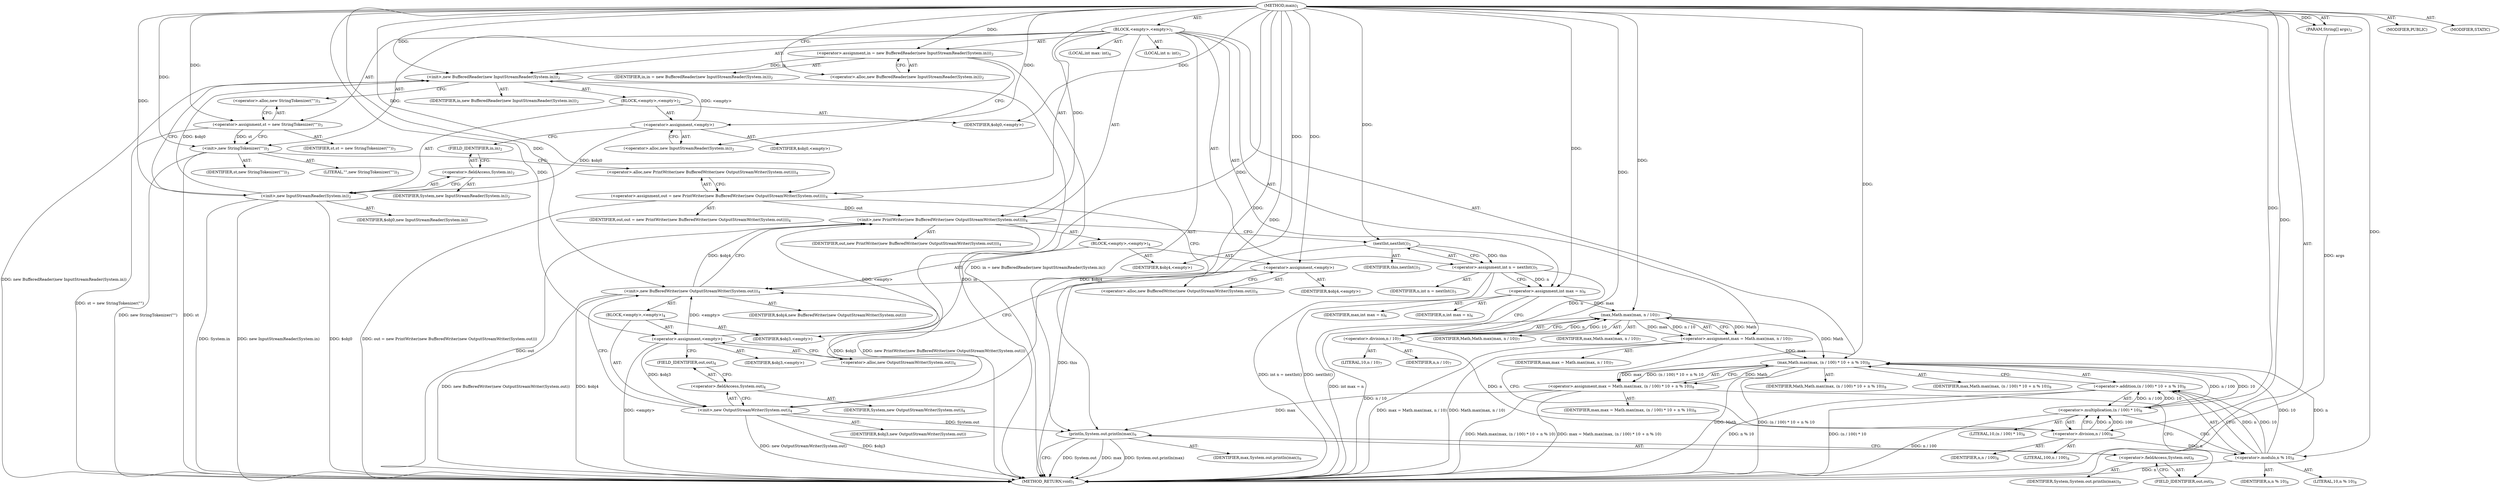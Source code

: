 digraph "main" {  
"17" [label = <(METHOD,main)<SUB>1</SUB>> ]
"18" [label = <(PARAM,String[] args)<SUB>1</SUB>> ]
"19" [label = <(BLOCK,&lt;empty&gt;,&lt;empty&gt;)<SUB>1</SUB>> ]
"20" [label = <(&lt;operator&gt;.assignment,in = new BufferedReader(new InputStreamReader(System.in)))<SUB>2</SUB>> ]
"21" [label = <(IDENTIFIER,in,in = new BufferedReader(new InputStreamReader(System.in)))<SUB>2</SUB>> ]
"22" [label = <(&lt;operator&gt;.alloc,new BufferedReader(new InputStreamReader(System.in)))<SUB>2</SUB>> ]
"23" [label = <(&lt;init&gt;,new BufferedReader(new InputStreamReader(System.in)))<SUB>2</SUB>> ]
"24" [label = <(IDENTIFIER,in,new BufferedReader(new InputStreamReader(System.in)))<SUB>2</SUB>> ]
"25" [label = <(BLOCK,&lt;empty&gt;,&lt;empty&gt;)<SUB>2</SUB>> ]
"26" [label = <(&lt;operator&gt;.assignment,&lt;empty&gt;)> ]
"27" [label = <(IDENTIFIER,$obj0,&lt;empty&gt;)> ]
"28" [label = <(&lt;operator&gt;.alloc,new InputStreamReader(System.in))<SUB>2</SUB>> ]
"29" [label = <(&lt;init&gt;,new InputStreamReader(System.in))<SUB>2</SUB>> ]
"30" [label = <(IDENTIFIER,$obj0,new InputStreamReader(System.in))> ]
"31" [label = <(&lt;operator&gt;.fieldAccess,System.in)<SUB>2</SUB>> ]
"32" [label = <(IDENTIFIER,System,new InputStreamReader(System.in))<SUB>2</SUB>> ]
"33" [label = <(FIELD_IDENTIFIER,in,in)<SUB>2</SUB>> ]
"34" [label = <(IDENTIFIER,$obj0,&lt;empty&gt;)> ]
"35" [label = <(&lt;operator&gt;.assignment,st = new StringTokenizer(&quot;&quot;))<SUB>3</SUB>> ]
"36" [label = <(IDENTIFIER,st,st = new StringTokenizer(&quot;&quot;))<SUB>3</SUB>> ]
"37" [label = <(&lt;operator&gt;.alloc,new StringTokenizer(&quot;&quot;))<SUB>3</SUB>> ]
"38" [label = <(&lt;init&gt;,new StringTokenizer(&quot;&quot;))<SUB>3</SUB>> ]
"39" [label = <(IDENTIFIER,st,new StringTokenizer(&quot;&quot;))<SUB>3</SUB>> ]
"40" [label = <(LITERAL,&quot;&quot;,new StringTokenizer(&quot;&quot;))<SUB>3</SUB>> ]
"41" [label = <(&lt;operator&gt;.assignment,out = new PrintWriter(new BufferedWriter(new OutputStreamWriter(System.out))))<SUB>4</SUB>> ]
"42" [label = <(IDENTIFIER,out,out = new PrintWriter(new BufferedWriter(new OutputStreamWriter(System.out))))<SUB>4</SUB>> ]
"43" [label = <(&lt;operator&gt;.alloc,new PrintWriter(new BufferedWriter(new OutputStreamWriter(System.out))))<SUB>4</SUB>> ]
"44" [label = <(&lt;init&gt;,new PrintWriter(new BufferedWriter(new OutputStreamWriter(System.out))))<SUB>4</SUB>> ]
"45" [label = <(IDENTIFIER,out,new PrintWriter(new BufferedWriter(new OutputStreamWriter(System.out))))<SUB>4</SUB>> ]
"46" [label = <(BLOCK,&lt;empty&gt;,&lt;empty&gt;)<SUB>4</SUB>> ]
"47" [label = <(&lt;operator&gt;.assignment,&lt;empty&gt;)> ]
"48" [label = <(IDENTIFIER,$obj4,&lt;empty&gt;)> ]
"49" [label = <(&lt;operator&gt;.alloc,new BufferedWriter(new OutputStreamWriter(System.out)))<SUB>4</SUB>> ]
"50" [label = <(&lt;init&gt;,new BufferedWriter(new OutputStreamWriter(System.out)))<SUB>4</SUB>> ]
"51" [label = <(IDENTIFIER,$obj4,new BufferedWriter(new OutputStreamWriter(System.out)))> ]
"52" [label = <(BLOCK,&lt;empty&gt;,&lt;empty&gt;)<SUB>4</SUB>> ]
"53" [label = <(&lt;operator&gt;.assignment,&lt;empty&gt;)> ]
"54" [label = <(IDENTIFIER,$obj3,&lt;empty&gt;)> ]
"55" [label = <(&lt;operator&gt;.alloc,new OutputStreamWriter(System.out))<SUB>4</SUB>> ]
"56" [label = <(&lt;init&gt;,new OutputStreamWriter(System.out))<SUB>4</SUB>> ]
"57" [label = <(IDENTIFIER,$obj3,new OutputStreamWriter(System.out))> ]
"58" [label = <(&lt;operator&gt;.fieldAccess,System.out)<SUB>4</SUB>> ]
"59" [label = <(IDENTIFIER,System,new OutputStreamWriter(System.out))<SUB>4</SUB>> ]
"60" [label = <(FIELD_IDENTIFIER,out,out)<SUB>4</SUB>> ]
"61" [label = <(IDENTIFIER,$obj3,&lt;empty&gt;)> ]
"62" [label = <(IDENTIFIER,$obj4,&lt;empty&gt;)> ]
"63" [label = <(LOCAL,int n: int)<SUB>5</SUB>> ]
"64" [label = <(&lt;operator&gt;.assignment,int n = nextInt())<SUB>5</SUB>> ]
"65" [label = <(IDENTIFIER,n,int n = nextInt())<SUB>5</SUB>> ]
"66" [label = <(nextInt,nextInt())<SUB>5</SUB>> ]
"67" [label = <(IDENTIFIER,this,nextInt())<SUB>5</SUB>> ]
"68" [label = <(LOCAL,int max: int)<SUB>6</SUB>> ]
"69" [label = <(&lt;operator&gt;.assignment,int max = n)<SUB>6</SUB>> ]
"70" [label = <(IDENTIFIER,max,int max = n)<SUB>6</SUB>> ]
"71" [label = <(IDENTIFIER,n,int max = n)<SUB>6</SUB>> ]
"72" [label = <(&lt;operator&gt;.assignment,max = Math.max(max, n / 10))<SUB>7</SUB>> ]
"73" [label = <(IDENTIFIER,max,max = Math.max(max, n / 10))<SUB>7</SUB>> ]
"74" [label = <(max,Math.max(max, n / 10))<SUB>7</SUB>> ]
"75" [label = <(IDENTIFIER,Math,Math.max(max, n / 10))<SUB>7</SUB>> ]
"76" [label = <(IDENTIFIER,max,Math.max(max, n / 10))<SUB>7</SUB>> ]
"77" [label = <(&lt;operator&gt;.division,n / 10)<SUB>7</SUB>> ]
"78" [label = <(IDENTIFIER,n,n / 10)<SUB>7</SUB>> ]
"79" [label = <(LITERAL,10,n / 10)<SUB>7</SUB>> ]
"80" [label = <(&lt;operator&gt;.assignment,max = Math.max(max, (n / 100) * 10 + n % 10))<SUB>8</SUB>> ]
"81" [label = <(IDENTIFIER,max,max = Math.max(max, (n / 100) * 10 + n % 10))<SUB>8</SUB>> ]
"82" [label = <(max,Math.max(max, (n / 100) * 10 + n % 10))<SUB>8</SUB>> ]
"83" [label = <(IDENTIFIER,Math,Math.max(max, (n / 100) * 10 + n % 10))<SUB>8</SUB>> ]
"84" [label = <(IDENTIFIER,max,Math.max(max, (n / 100) * 10 + n % 10))<SUB>8</SUB>> ]
"85" [label = <(&lt;operator&gt;.addition,(n / 100) * 10 + n % 10)<SUB>8</SUB>> ]
"86" [label = <(&lt;operator&gt;.multiplication,(n / 100) * 10)<SUB>8</SUB>> ]
"87" [label = <(&lt;operator&gt;.division,n / 100)<SUB>8</SUB>> ]
"88" [label = <(IDENTIFIER,n,n / 100)<SUB>8</SUB>> ]
"89" [label = <(LITERAL,100,n / 100)<SUB>8</SUB>> ]
"90" [label = <(LITERAL,10,(n / 100) * 10)<SUB>8</SUB>> ]
"91" [label = <(&lt;operator&gt;.modulo,n % 10)<SUB>8</SUB>> ]
"92" [label = <(IDENTIFIER,n,n % 10)<SUB>8</SUB>> ]
"93" [label = <(LITERAL,10,n % 10)<SUB>8</SUB>> ]
"94" [label = <(println,System.out.println(max))<SUB>9</SUB>> ]
"95" [label = <(&lt;operator&gt;.fieldAccess,System.out)<SUB>9</SUB>> ]
"96" [label = <(IDENTIFIER,System,System.out.println(max))<SUB>9</SUB>> ]
"97" [label = <(FIELD_IDENTIFIER,out,out)<SUB>9</SUB>> ]
"98" [label = <(IDENTIFIER,max,System.out.println(max))<SUB>9</SUB>> ]
"99" [label = <(MODIFIER,PUBLIC)> ]
"100" [label = <(MODIFIER,STATIC)> ]
"101" [label = <(METHOD_RETURN,void)<SUB>1</SUB>> ]
  "17" -> "18"  [ label = "AST: "] 
  "17" -> "19"  [ label = "AST: "] 
  "17" -> "99"  [ label = "AST: "] 
  "17" -> "100"  [ label = "AST: "] 
  "17" -> "101"  [ label = "AST: "] 
  "19" -> "20"  [ label = "AST: "] 
  "19" -> "23"  [ label = "AST: "] 
  "19" -> "35"  [ label = "AST: "] 
  "19" -> "38"  [ label = "AST: "] 
  "19" -> "41"  [ label = "AST: "] 
  "19" -> "44"  [ label = "AST: "] 
  "19" -> "63"  [ label = "AST: "] 
  "19" -> "64"  [ label = "AST: "] 
  "19" -> "68"  [ label = "AST: "] 
  "19" -> "69"  [ label = "AST: "] 
  "19" -> "72"  [ label = "AST: "] 
  "19" -> "80"  [ label = "AST: "] 
  "19" -> "94"  [ label = "AST: "] 
  "20" -> "21"  [ label = "AST: "] 
  "20" -> "22"  [ label = "AST: "] 
  "23" -> "24"  [ label = "AST: "] 
  "23" -> "25"  [ label = "AST: "] 
  "25" -> "26"  [ label = "AST: "] 
  "25" -> "29"  [ label = "AST: "] 
  "25" -> "34"  [ label = "AST: "] 
  "26" -> "27"  [ label = "AST: "] 
  "26" -> "28"  [ label = "AST: "] 
  "29" -> "30"  [ label = "AST: "] 
  "29" -> "31"  [ label = "AST: "] 
  "31" -> "32"  [ label = "AST: "] 
  "31" -> "33"  [ label = "AST: "] 
  "35" -> "36"  [ label = "AST: "] 
  "35" -> "37"  [ label = "AST: "] 
  "38" -> "39"  [ label = "AST: "] 
  "38" -> "40"  [ label = "AST: "] 
  "41" -> "42"  [ label = "AST: "] 
  "41" -> "43"  [ label = "AST: "] 
  "44" -> "45"  [ label = "AST: "] 
  "44" -> "46"  [ label = "AST: "] 
  "46" -> "47"  [ label = "AST: "] 
  "46" -> "50"  [ label = "AST: "] 
  "46" -> "62"  [ label = "AST: "] 
  "47" -> "48"  [ label = "AST: "] 
  "47" -> "49"  [ label = "AST: "] 
  "50" -> "51"  [ label = "AST: "] 
  "50" -> "52"  [ label = "AST: "] 
  "52" -> "53"  [ label = "AST: "] 
  "52" -> "56"  [ label = "AST: "] 
  "52" -> "61"  [ label = "AST: "] 
  "53" -> "54"  [ label = "AST: "] 
  "53" -> "55"  [ label = "AST: "] 
  "56" -> "57"  [ label = "AST: "] 
  "56" -> "58"  [ label = "AST: "] 
  "58" -> "59"  [ label = "AST: "] 
  "58" -> "60"  [ label = "AST: "] 
  "64" -> "65"  [ label = "AST: "] 
  "64" -> "66"  [ label = "AST: "] 
  "66" -> "67"  [ label = "AST: "] 
  "69" -> "70"  [ label = "AST: "] 
  "69" -> "71"  [ label = "AST: "] 
  "72" -> "73"  [ label = "AST: "] 
  "72" -> "74"  [ label = "AST: "] 
  "74" -> "75"  [ label = "AST: "] 
  "74" -> "76"  [ label = "AST: "] 
  "74" -> "77"  [ label = "AST: "] 
  "77" -> "78"  [ label = "AST: "] 
  "77" -> "79"  [ label = "AST: "] 
  "80" -> "81"  [ label = "AST: "] 
  "80" -> "82"  [ label = "AST: "] 
  "82" -> "83"  [ label = "AST: "] 
  "82" -> "84"  [ label = "AST: "] 
  "82" -> "85"  [ label = "AST: "] 
  "85" -> "86"  [ label = "AST: "] 
  "85" -> "91"  [ label = "AST: "] 
  "86" -> "87"  [ label = "AST: "] 
  "86" -> "90"  [ label = "AST: "] 
  "87" -> "88"  [ label = "AST: "] 
  "87" -> "89"  [ label = "AST: "] 
  "91" -> "92"  [ label = "AST: "] 
  "91" -> "93"  [ label = "AST: "] 
  "94" -> "95"  [ label = "AST: "] 
  "94" -> "98"  [ label = "AST: "] 
  "95" -> "96"  [ label = "AST: "] 
  "95" -> "97"  [ label = "AST: "] 
  "20" -> "28"  [ label = "CFG: "] 
  "23" -> "37"  [ label = "CFG: "] 
  "35" -> "38"  [ label = "CFG: "] 
  "38" -> "43"  [ label = "CFG: "] 
  "41" -> "49"  [ label = "CFG: "] 
  "44" -> "66"  [ label = "CFG: "] 
  "64" -> "69"  [ label = "CFG: "] 
  "69" -> "77"  [ label = "CFG: "] 
  "72" -> "87"  [ label = "CFG: "] 
  "80" -> "97"  [ label = "CFG: "] 
  "94" -> "101"  [ label = "CFG: "] 
  "22" -> "20"  [ label = "CFG: "] 
  "37" -> "35"  [ label = "CFG: "] 
  "43" -> "41"  [ label = "CFG: "] 
  "66" -> "64"  [ label = "CFG: "] 
  "74" -> "72"  [ label = "CFG: "] 
  "82" -> "80"  [ label = "CFG: "] 
  "95" -> "94"  [ label = "CFG: "] 
  "26" -> "33"  [ label = "CFG: "] 
  "29" -> "23"  [ label = "CFG: "] 
  "47" -> "55"  [ label = "CFG: "] 
  "50" -> "44"  [ label = "CFG: "] 
  "77" -> "74"  [ label = "CFG: "] 
  "85" -> "82"  [ label = "CFG: "] 
  "97" -> "95"  [ label = "CFG: "] 
  "28" -> "26"  [ label = "CFG: "] 
  "31" -> "29"  [ label = "CFG: "] 
  "49" -> "47"  [ label = "CFG: "] 
  "86" -> "91"  [ label = "CFG: "] 
  "91" -> "85"  [ label = "CFG: "] 
  "33" -> "31"  [ label = "CFG: "] 
  "53" -> "60"  [ label = "CFG: "] 
  "56" -> "50"  [ label = "CFG: "] 
  "87" -> "86"  [ label = "CFG: "] 
  "55" -> "53"  [ label = "CFG: "] 
  "58" -> "56"  [ label = "CFG: "] 
  "60" -> "58"  [ label = "CFG: "] 
  "17" -> "22"  [ label = "CFG: "] 
  "18" -> "101"  [ label = "DDG: args"] 
  "20" -> "101"  [ label = "DDG: in = new BufferedReader(new InputStreamReader(System.in))"] 
  "23" -> "101"  [ label = "DDG: in"] 
  "29" -> "101"  [ label = "DDG: $obj0"] 
  "29" -> "101"  [ label = "DDG: System.in"] 
  "29" -> "101"  [ label = "DDG: new InputStreamReader(System.in)"] 
  "23" -> "101"  [ label = "DDG: new BufferedReader(new InputStreamReader(System.in))"] 
  "35" -> "101"  [ label = "DDG: st = new StringTokenizer(&quot;&quot;)"] 
  "38" -> "101"  [ label = "DDG: st"] 
  "38" -> "101"  [ label = "DDG: new StringTokenizer(&quot;&quot;)"] 
  "41" -> "101"  [ label = "DDG: out = new PrintWriter(new BufferedWriter(new OutputStreamWriter(System.out)))"] 
  "44" -> "101"  [ label = "DDG: out"] 
  "50" -> "101"  [ label = "DDG: $obj4"] 
  "53" -> "101"  [ label = "DDG: &lt;empty&gt;"] 
  "56" -> "101"  [ label = "DDG: $obj3"] 
  "56" -> "101"  [ label = "DDG: new OutputStreamWriter(System.out)"] 
  "50" -> "101"  [ label = "DDG: new BufferedWriter(new OutputStreamWriter(System.out))"] 
  "44" -> "101"  [ label = "DDG: new PrintWriter(new BufferedWriter(new OutputStreamWriter(System.out)))"] 
  "64" -> "101"  [ label = "DDG: nextInt()"] 
  "64" -> "101"  [ label = "DDG: int n = nextInt()"] 
  "69" -> "101"  [ label = "DDG: int max = n"] 
  "74" -> "101"  [ label = "DDG: n / 10"] 
  "72" -> "101"  [ label = "DDG: Math.max(max, n / 10)"] 
  "72" -> "101"  [ label = "DDG: max = Math.max(max, n / 10)"] 
  "82" -> "101"  [ label = "DDG: Math"] 
  "86" -> "101"  [ label = "DDG: n / 100"] 
  "85" -> "101"  [ label = "DDG: (n / 100) * 10"] 
  "91" -> "101"  [ label = "DDG: n"] 
  "85" -> "101"  [ label = "DDG: n % 10"] 
  "82" -> "101"  [ label = "DDG: (n / 100) * 10 + n % 10"] 
  "80" -> "101"  [ label = "DDG: Math.max(max, (n / 100) * 10 + n % 10)"] 
  "80" -> "101"  [ label = "DDG: max = Math.max(max, (n / 100) * 10 + n % 10)"] 
  "94" -> "101"  [ label = "DDG: System.out"] 
  "94" -> "101"  [ label = "DDG: max"] 
  "94" -> "101"  [ label = "DDG: System.out.println(max)"] 
  "66" -> "101"  [ label = "DDG: this"] 
  "17" -> "18"  [ label = "DDG: "] 
  "17" -> "20"  [ label = "DDG: "] 
  "17" -> "35"  [ label = "DDG: "] 
  "17" -> "41"  [ label = "DDG: "] 
  "66" -> "64"  [ label = "DDG: this"] 
  "64" -> "69"  [ label = "DDG: n"] 
  "17" -> "69"  [ label = "DDG: "] 
  "74" -> "72"  [ label = "DDG: Math"] 
  "74" -> "72"  [ label = "DDG: max"] 
  "74" -> "72"  [ label = "DDG: n / 10"] 
  "82" -> "80"  [ label = "DDG: Math"] 
  "82" -> "80"  [ label = "DDG: max"] 
  "82" -> "80"  [ label = "DDG: (n / 100) * 10 + n % 10"] 
  "20" -> "23"  [ label = "DDG: in"] 
  "17" -> "23"  [ label = "DDG: "] 
  "26" -> "23"  [ label = "DDG: &lt;empty&gt;"] 
  "29" -> "23"  [ label = "DDG: $obj0"] 
  "35" -> "38"  [ label = "DDG: st"] 
  "17" -> "38"  [ label = "DDG: "] 
  "41" -> "44"  [ label = "DDG: out"] 
  "17" -> "44"  [ label = "DDG: "] 
  "53" -> "44"  [ label = "DDG: &lt;empty&gt;"] 
  "50" -> "44"  [ label = "DDG: $obj4"] 
  "56" -> "94"  [ label = "DDG: System.out"] 
  "80" -> "94"  [ label = "DDG: max"] 
  "17" -> "94"  [ label = "DDG: "] 
  "17" -> "26"  [ label = "DDG: "] 
  "17" -> "34"  [ label = "DDG: "] 
  "17" -> "47"  [ label = "DDG: "] 
  "17" -> "62"  [ label = "DDG: "] 
  "17" -> "66"  [ label = "DDG: "] 
  "17" -> "74"  [ label = "DDG: "] 
  "69" -> "74"  [ label = "DDG: max"] 
  "77" -> "74"  [ label = "DDG: n"] 
  "77" -> "74"  [ label = "DDG: 10"] 
  "74" -> "82"  [ label = "DDG: Math"] 
  "17" -> "82"  [ label = "DDG: "] 
  "72" -> "82"  [ label = "DDG: max"] 
  "86" -> "82"  [ label = "DDG: n / 100"] 
  "86" -> "82"  [ label = "DDG: 10"] 
  "91" -> "82"  [ label = "DDG: n"] 
  "91" -> "82"  [ label = "DDG: 10"] 
  "26" -> "29"  [ label = "DDG: $obj0"] 
  "17" -> "29"  [ label = "DDG: "] 
  "47" -> "50"  [ label = "DDG: $obj4"] 
  "17" -> "50"  [ label = "DDG: "] 
  "53" -> "50"  [ label = "DDG: &lt;empty&gt;"] 
  "56" -> "50"  [ label = "DDG: $obj3"] 
  "17" -> "77"  [ label = "DDG: "] 
  "64" -> "77"  [ label = "DDG: n"] 
  "86" -> "85"  [ label = "DDG: n / 100"] 
  "86" -> "85"  [ label = "DDG: 10"] 
  "91" -> "85"  [ label = "DDG: n"] 
  "91" -> "85"  [ label = "DDG: 10"] 
  "17" -> "53"  [ label = "DDG: "] 
  "17" -> "61"  [ label = "DDG: "] 
  "87" -> "86"  [ label = "DDG: n"] 
  "87" -> "86"  [ label = "DDG: 100"] 
  "17" -> "86"  [ label = "DDG: "] 
  "87" -> "91"  [ label = "DDG: n"] 
  "17" -> "91"  [ label = "DDG: "] 
  "53" -> "56"  [ label = "DDG: $obj3"] 
  "17" -> "56"  [ label = "DDG: "] 
  "77" -> "87"  [ label = "DDG: n"] 
  "17" -> "87"  [ label = "DDG: "] 
}
